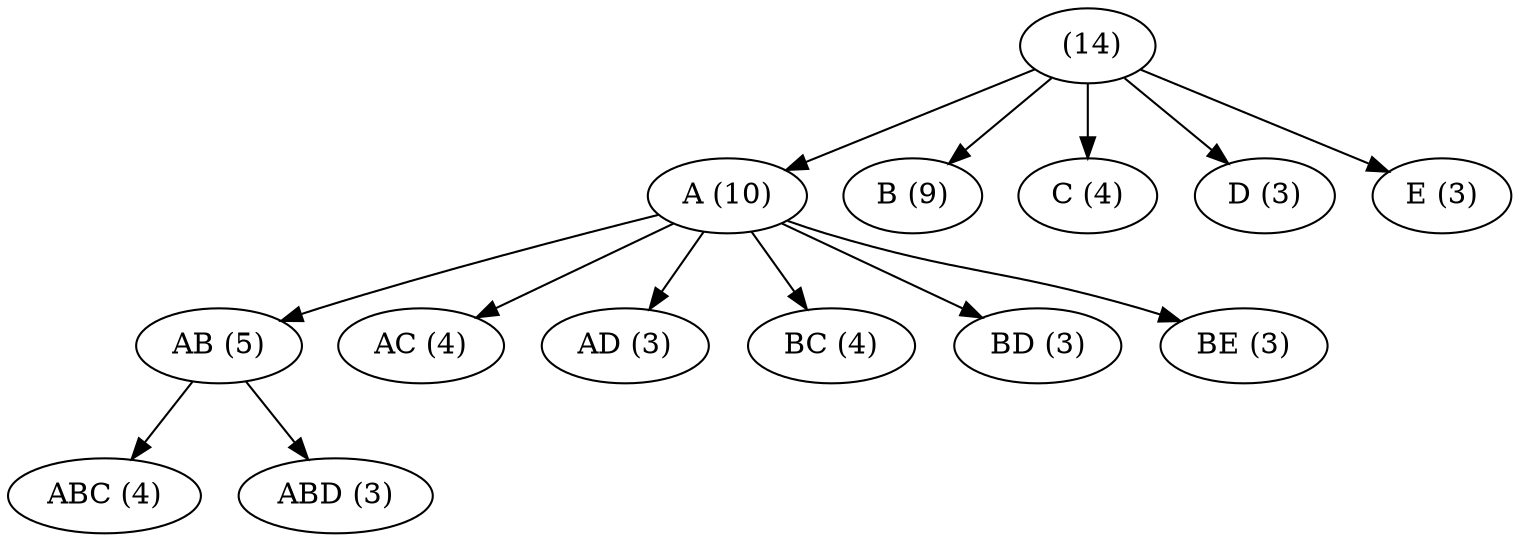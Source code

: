 // FP Tree
digraph {
	"" [label=" (14)"]
	A [label="A (10)"]
	"" -> A
	B [label="B (9)"]
	"" -> B
	C [label="C (4)"]
	"" -> C
	D [label="D (3)"]
	"" -> D
	E [label="E (3)"]
	"" -> E
	AB [label="AB (5)"]
	A -> AB
	AC [label="AC (4)"]
	A -> AC
	AD [label="AD (3)"]
	A -> AD
	BC [label="BC (4)"]
	A -> BC
	BD [label="BD (3)"]
	A -> BD
	BE [label="BE (3)"]
	A -> BE
	ABC [label="ABC (4)"]
	AB -> ABC
	ABD [label="ABD (3)"]
	AB -> ABD
}
